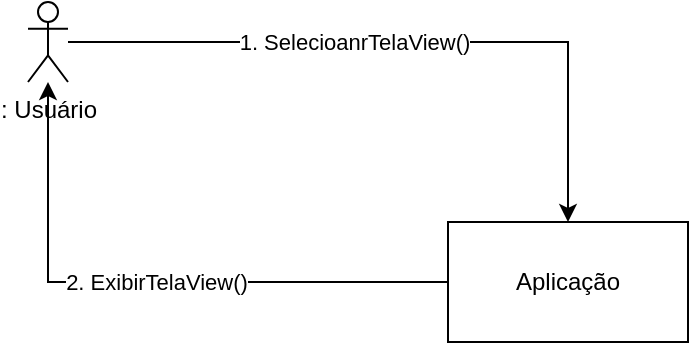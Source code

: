 <mxfile version="27.1.6">
  <diagram name="Página-1" id="XF_x5VQFjoxOcxVBYQ8s">
    <mxGraphModel dx="1124" dy="658" grid="1" gridSize="10" guides="1" tooltips="1" connect="1" arrows="1" fold="1" page="1" pageScale="1" pageWidth="827" pageHeight="1169" math="0" shadow="0">
      <root>
        <mxCell id="0" />
        <mxCell id="1" parent="0" />
        <mxCell id="ogCy5rqe2NbMHl-ZJSUs-8" style="edgeStyle=orthogonalEdgeStyle;rounded=0;orthogonalLoop=1;jettySize=auto;html=1;" edge="1" parent="1" source="ogCy5rqe2NbMHl-ZJSUs-1" target="ogCy5rqe2NbMHl-ZJSUs-6">
          <mxGeometry relative="1" as="geometry" />
        </mxCell>
        <mxCell id="ogCy5rqe2NbMHl-ZJSUs-10" value="1. SelecioanrTelaView()" style="edgeLabel;html=1;align=center;verticalAlign=middle;resizable=0;points=[];" vertex="1" connectable="0" parent="ogCy5rqe2NbMHl-ZJSUs-8">
          <mxGeometry x="-0.162" relative="1" as="geometry">
            <mxPoint as="offset" />
          </mxGeometry>
        </mxCell>
        <mxCell id="ogCy5rqe2NbMHl-ZJSUs-1" value="&lt;div&gt;: Usuário&lt;/div&gt;" style="shape=umlActor;verticalLabelPosition=bottom;verticalAlign=top;html=1;outlineConnect=0;" vertex="1" parent="1">
          <mxGeometry x="210" y="140" width="20" height="40" as="geometry" />
        </mxCell>
        <mxCell id="ogCy5rqe2NbMHl-ZJSUs-20" style="edgeStyle=orthogonalEdgeStyle;rounded=0;orthogonalLoop=1;jettySize=auto;html=1;" edge="1" parent="1" source="ogCy5rqe2NbMHl-ZJSUs-6" target="ogCy5rqe2NbMHl-ZJSUs-1">
          <mxGeometry relative="1" as="geometry" />
        </mxCell>
        <mxCell id="ogCy5rqe2NbMHl-ZJSUs-21" value="2. ExibirTelaView()" style="edgeLabel;html=1;align=center;verticalAlign=middle;resizable=0;points=[];" vertex="1" connectable="0" parent="ogCy5rqe2NbMHl-ZJSUs-20">
          <mxGeometry x="-0.024" relative="1" as="geometry">
            <mxPoint as="offset" />
          </mxGeometry>
        </mxCell>
        <mxCell id="ogCy5rqe2NbMHl-ZJSUs-6" value="Aplicação" style="rounded=0;whiteSpace=wrap;html=1;" vertex="1" parent="1">
          <mxGeometry x="420" y="250" width="120" height="60" as="geometry" />
        </mxCell>
      </root>
    </mxGraphModel>
  </diagram>
</mxfile>
